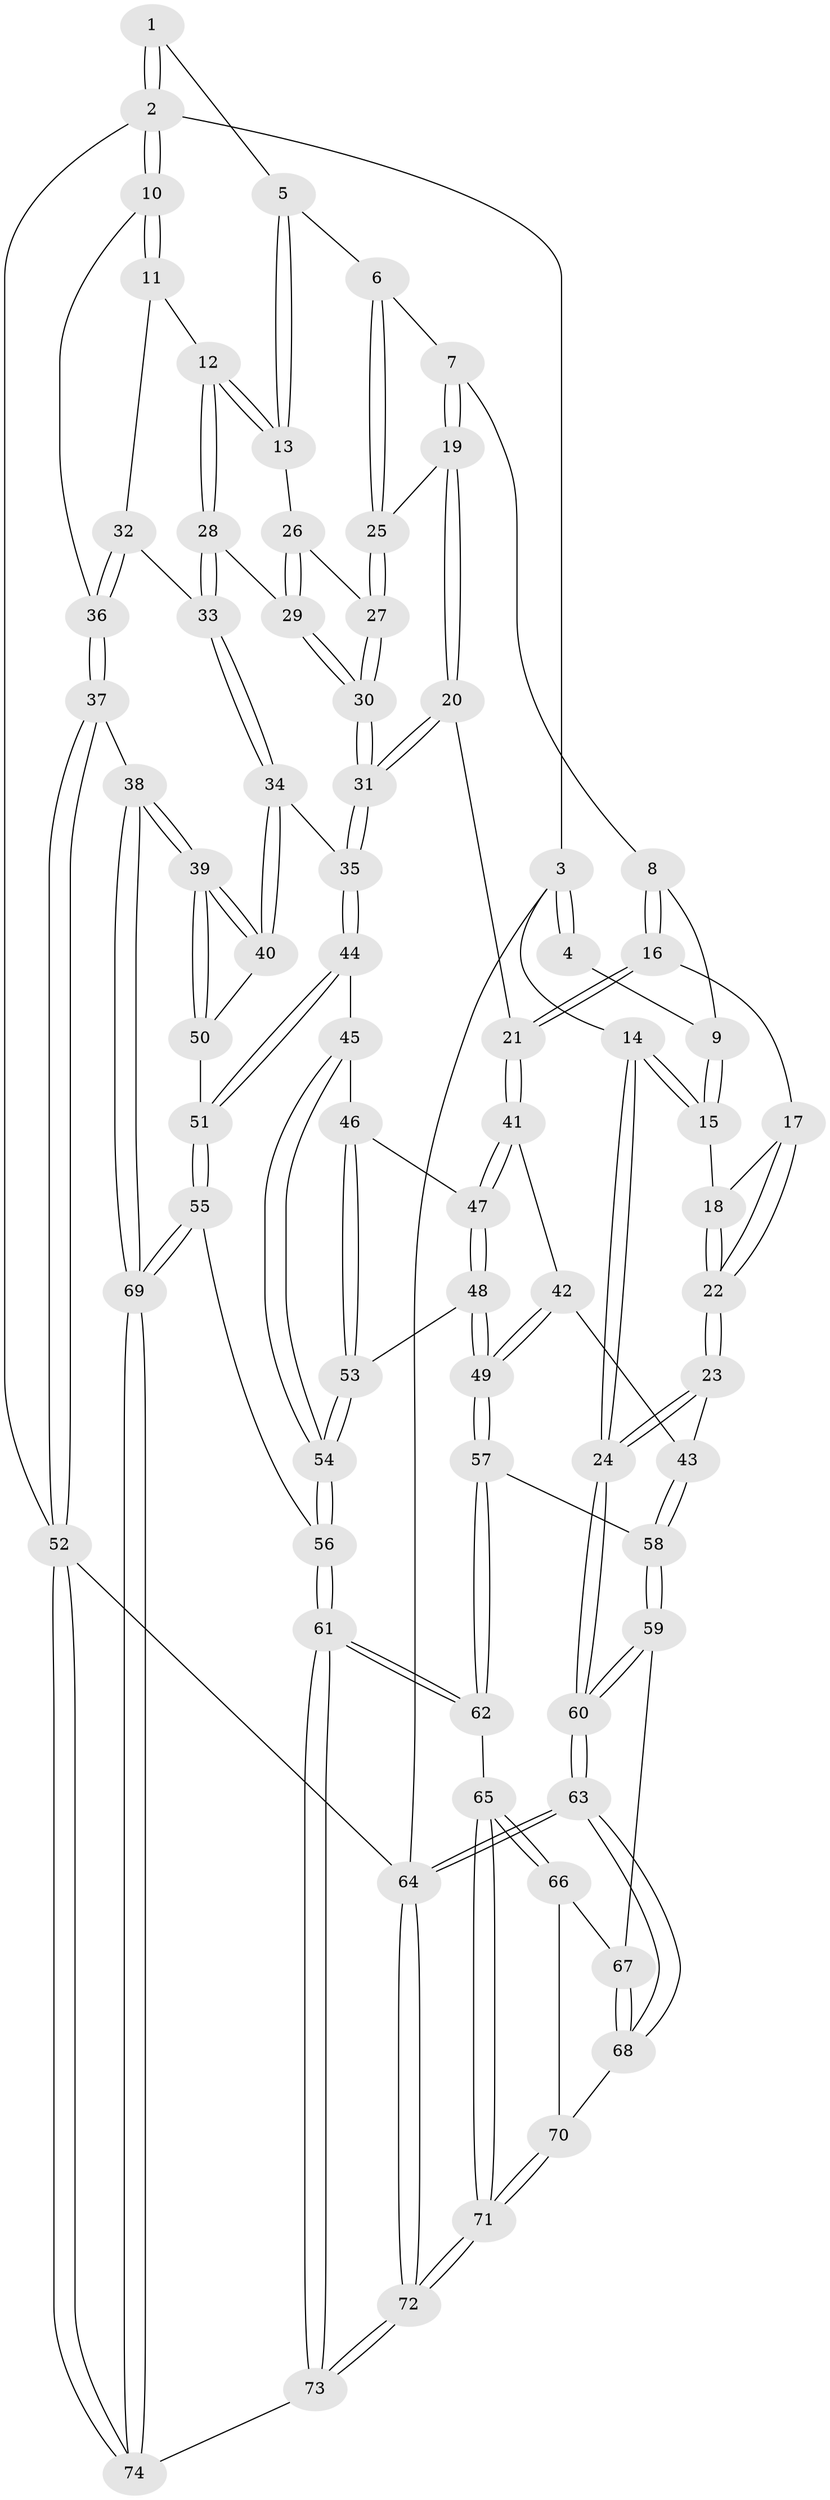 // coarse degree distribution, {4: 0.3333333333333333, 3: 0.5555555555555556, 2: 0.08888888888888889, 5: 0.022222222222222223}
// Generated by graph-tools (version 1.1) at 2025/38/03/04/25 23:38:24]
// undirected, 74 vertices, 182 edges
graph export_dot {
  node [color=gray90,style=filled];
  1 [pos="+0.9387375072699096+0"];
  2 [pos="+1+0"];
  3 [pos="+0+0"];
  4 [pos="+0.46758363161507405+0"];
  5 [pos="+0.8492841141393104+0"];
  6 [pos="+0.6662036055206643+0.17316003462068957"];
  7 [pos="+0.5428099270468651+0.08795846171481515"];
  8 [pos="+0.4565564358743277+0"];
  9 [pos="+0.4530617114170471+0"];
  10 [pos="+1+0.16744067300981322"];
  11 [pos="+0.8998602486261734+0.25017855987624904"];
  12 [pos="+0.8757889478712141+0.23346556355408643"];
  13 [pos="+0.8536073517190802+0.18314678914511248"];
  14 [pos="+0+0"];
  15 [pos="+0.25146427681367095+0.131803581719305"];
  16 [pos="+0.4192406988248593+0.3159667652924125"];
  17 [pos="+0.4184130855554939+0.315975186379979"];
  18 [pos="+0.258945454744107+0.17338423215797852"];
  19 [pos="+0.558705881963334+0.2585765119852271"];
  20 [pos="+0.49374733701579326+0.31346170713567484"];
  21 [pos="+0.42687506633940514+0.3216403067333037"];
  22 [pos="+0.13649194840469217+0.4102710913271007"];
  23 [pos="+0.09676084076677664+0.4351609442503906"];
  24 [pos="+0+0.4298615614091723"];
  25 [pos="+0.6692431458356444+0.22238329932051074"];
  26 [pos="+0.8016442117320093+0.20642256808892"];
  27 [pos="+0.6763068715394223+0.23174598335058644"];
  28 [pos="+0.7916875126152213+0.31446128631899833"];
  29 [pos="+0.7357358590650835+0.32250656979188563"];
  30 [pos="+0.710021772475993+0.3295319377305083"];
  31 [pos="+0.6812734321492794+0.40197799553417335"];
  32 [pos="+0.9254897891362188+0.3585385298364961"];
  33 [pos="+0.8775968801085137+0.3912371501252323"];
  34 [pos="+0.8262426025545689+0.4929162837357387"];
  35 [pos="+0.6879869050065609+0.44507369365203103"];
  36 [pos="+1+0.42165008748557736"];
  37 [pos="+1+0.6755997708172735"];
  38 [pos="+1+0.6655221664630931"];
  39 [pos="+1+0.6471479196755935"];
  40 [pos="+0.8264849573834533+0.4932765018623954"];
  41 [pos="+0.45642567511264226+0.47683188914014685"];
  42 [pos="+0.4236382211159307+0.49290829640186284"];
  43 [pos="+0.19847243340629786+0.5176050336826012"];
  44 [pos="+0.6129007228259847+0.5305575166375949"];
  45 [pos="+0.6070742534293436+0.5300629175523299"];
  46 [pos="+0.60305615731382+0.5292842822261776"];
  47 [pos="+0.4655289429445673+0.4850219484903959"];
  48 [pos="+0.4409785717344013+0.650949414020839"];
  49 [pos="+0.3163070289652736+0.6618683121565643"];
  50 [pos="+0.7240082749798538+0.6616949280917842"];
  51 [pos="+0.6637945603289728+0.691343199523269"];
  52 [pos="+1+1"];
  53 [pos="+0.44671153003904124+0.654472160028607"];
  54 [pos="+0.47859469747393185+0.6839415425939991"];
  55 [pos="+0.63789925227623+0.7898168256585074"];
  56 [pos="+0.5638493496926784+0.7979548117358367"];
  57 [pos="+0.3159019220969928+0.6620163410694029"];
  58 [pos="+0.2821017715839746+0.6448422290546909"];
  59 [pos="+0.16812638013035783+0.7483430914949624"];
  60 [pos="+0+0.6614593556548287"];
  61 [pos="+0.46227768999151536+0.8648226987967637"];
  62 [pos="+0.3393131833146103+0.7863898605481628"];
  63 [pos="+0+0.9690685986720216"];
  64 [pos="+0+1"];
  65 [pos="+0.2553922523827157+0.8347170513581875"];
  66 [pos="+0.20858388610961992+0.8052791884881785"];
  67 [pos="+0.17034733974823235+0.7535046483153588"];
  68 [pos="+0.12368610633812727+0.8453844556627252"];
  69 [pos="+0.7060893676449411+0.851138249394782"];
  70 [pos="+0.15517024014582287+0.8535219095060534"];
  71 [pos="+0.2233034572170429+1"];
  72 [pos="+0.21614885664204284+1"];
  73 [pos="+0.3659395178569577+1"];
  74 [pos="+0.8366772004220706+1"];
  1 -- 2;
  1 -- 2;
  1 -- 5;
  2 -- 3;
  2 -- 10;
  2 -- 10;
  2 -- 52;
  3 -- 4;
  3 -- 4;
  3 -- 14;
  3 -- 64;
  4 -- 9;
  5 -- 6;
  5 -- 13;
  5 -- 13;
  6 -- 7;
  6 -- 25;
  6 -- 25;
  7 -- 8;
  7 -- 19;
  7 -- 19;
  8 -- 9;
  8 -- 16;
  8 -- 16;
  9 -- 15;
  9 -- 15;
  10 -- 11;
  10 -- 11;
  10 -- 36;
  11 -- 12;
  11 -- 32;
  12 -- 13;
  12 -- 13;
  12 -- 28;
  12 -- 28;
  13 -- 26;
  14 -- 15;
  14 -- 15;
  14 -- 24;
  14 -- 24;
  15 -- 18;
  16 -- 17;
  16 -- 21;
  16 -- 21;
  17 -- 18;
  17 -- 22;
  17 -- 22;
  18 -- 22;
  18 -- 22;
  19 -- 20;
  19 -- 20;
  19 -- 25;
  20 -- 21;
  20 -- 31;
  20 -- 31;
  21 -- 41;
  21 -- 41;
  22 -- 23;
  22 -- 23;
  23 -- 24;
  23 -- 24;
  23 -- 43;
  24 -- 60;
  24 -- 60;
  25 -- 27;
  25 -- 27;
  26 -- 27;
  26 -- 29;
  26 -- 29;
  27 -- 30;
  27 -- 30;
  28 -- 29;
  28 -- 33;
  28 -- 33;
  29 -- 30;
  29 -- 30;
  30 -- 31;
  30 -- 31;
  31 -- 35;
  31 -- 35;
  32 -- 33;
  32 -- 36;
  32 -- 36;
  33 -- 34;
  33 -- 34;
  34 -- 35;
  34 -- 40;
  34 -- 40;
  35 -- 44;
  35 -- 44;
  36 -- 37;
  36 -- 37;
  37 -- 38;
  37 -- 52;
  37 -- 52;
  38 -- 39;
  38 -- 39;
  38 -- 69;
  38 -- 69;
  39 -- 40;
  39 -- 40;
  39 -- 50;
  39 -- 50;
  40 -- 50;
  41 -- 42;
  41 -- 47;
  41 -- 47;
  42 -- 43;
  42 -- 49;
  42 -- 49;
  43 -- 58;
  43 -- 58;
  44 -- 45;
  44 -- 51;
  44 -- 51;
  45 -- 46;
  45 -- 54;
  45 -- 54;
  46 -- 47;
  46 -- 53;
  46 -- 53;
  47 -- 48;
  47 -- 48;
  48 -- 49;
  48 -- 49;
  48 -- 53;
  49 -- 57;
  49 -- 57;
  50 -- 51;
  51 -- 55;
  51 -- 55;
  52 -- 74;
  52 -- 74;
  52 -- 64;
  53 -- 54;
  53 -- 54;
  54 -- 56;
  54 -- 56;
  55 -- 56;
  55 -- 69;
  55 -- 69;
  56 -- 61;
  56 -- 61;
  57 -- 58;
  57 -- 62;
  57 -- 62;
  58 -- 59;
  58 -- 59;
  59 -- 60;
  59 -- 60;
  59 -- 67;
  60 -- 63;
  60 -- 63;
  61 -- 62;
  61 -- 62;
  61 -- 73;
  61 -- 73;
  62 -- 65;
  63 -- 64;
  63 -- 64;
  63 -- 68;
  63 -- 68;
  64 -- 72;
  64 -- 72;
  65 -- 66;
  65 -- 66;
  65 -- 71;
  65 -- 71;
  66 -- 67;
  66 -- 70;
  67 -- 68;
  67 -- 68;
  68 -- 70;
  69 -- 74;
  69 -- 74;
  70 -- 71;
  70 -- 71;
  71 -- 72;
  71 -- 72;
  72 -- 73;
  72 -- 73;
  73 -- 74;
}
